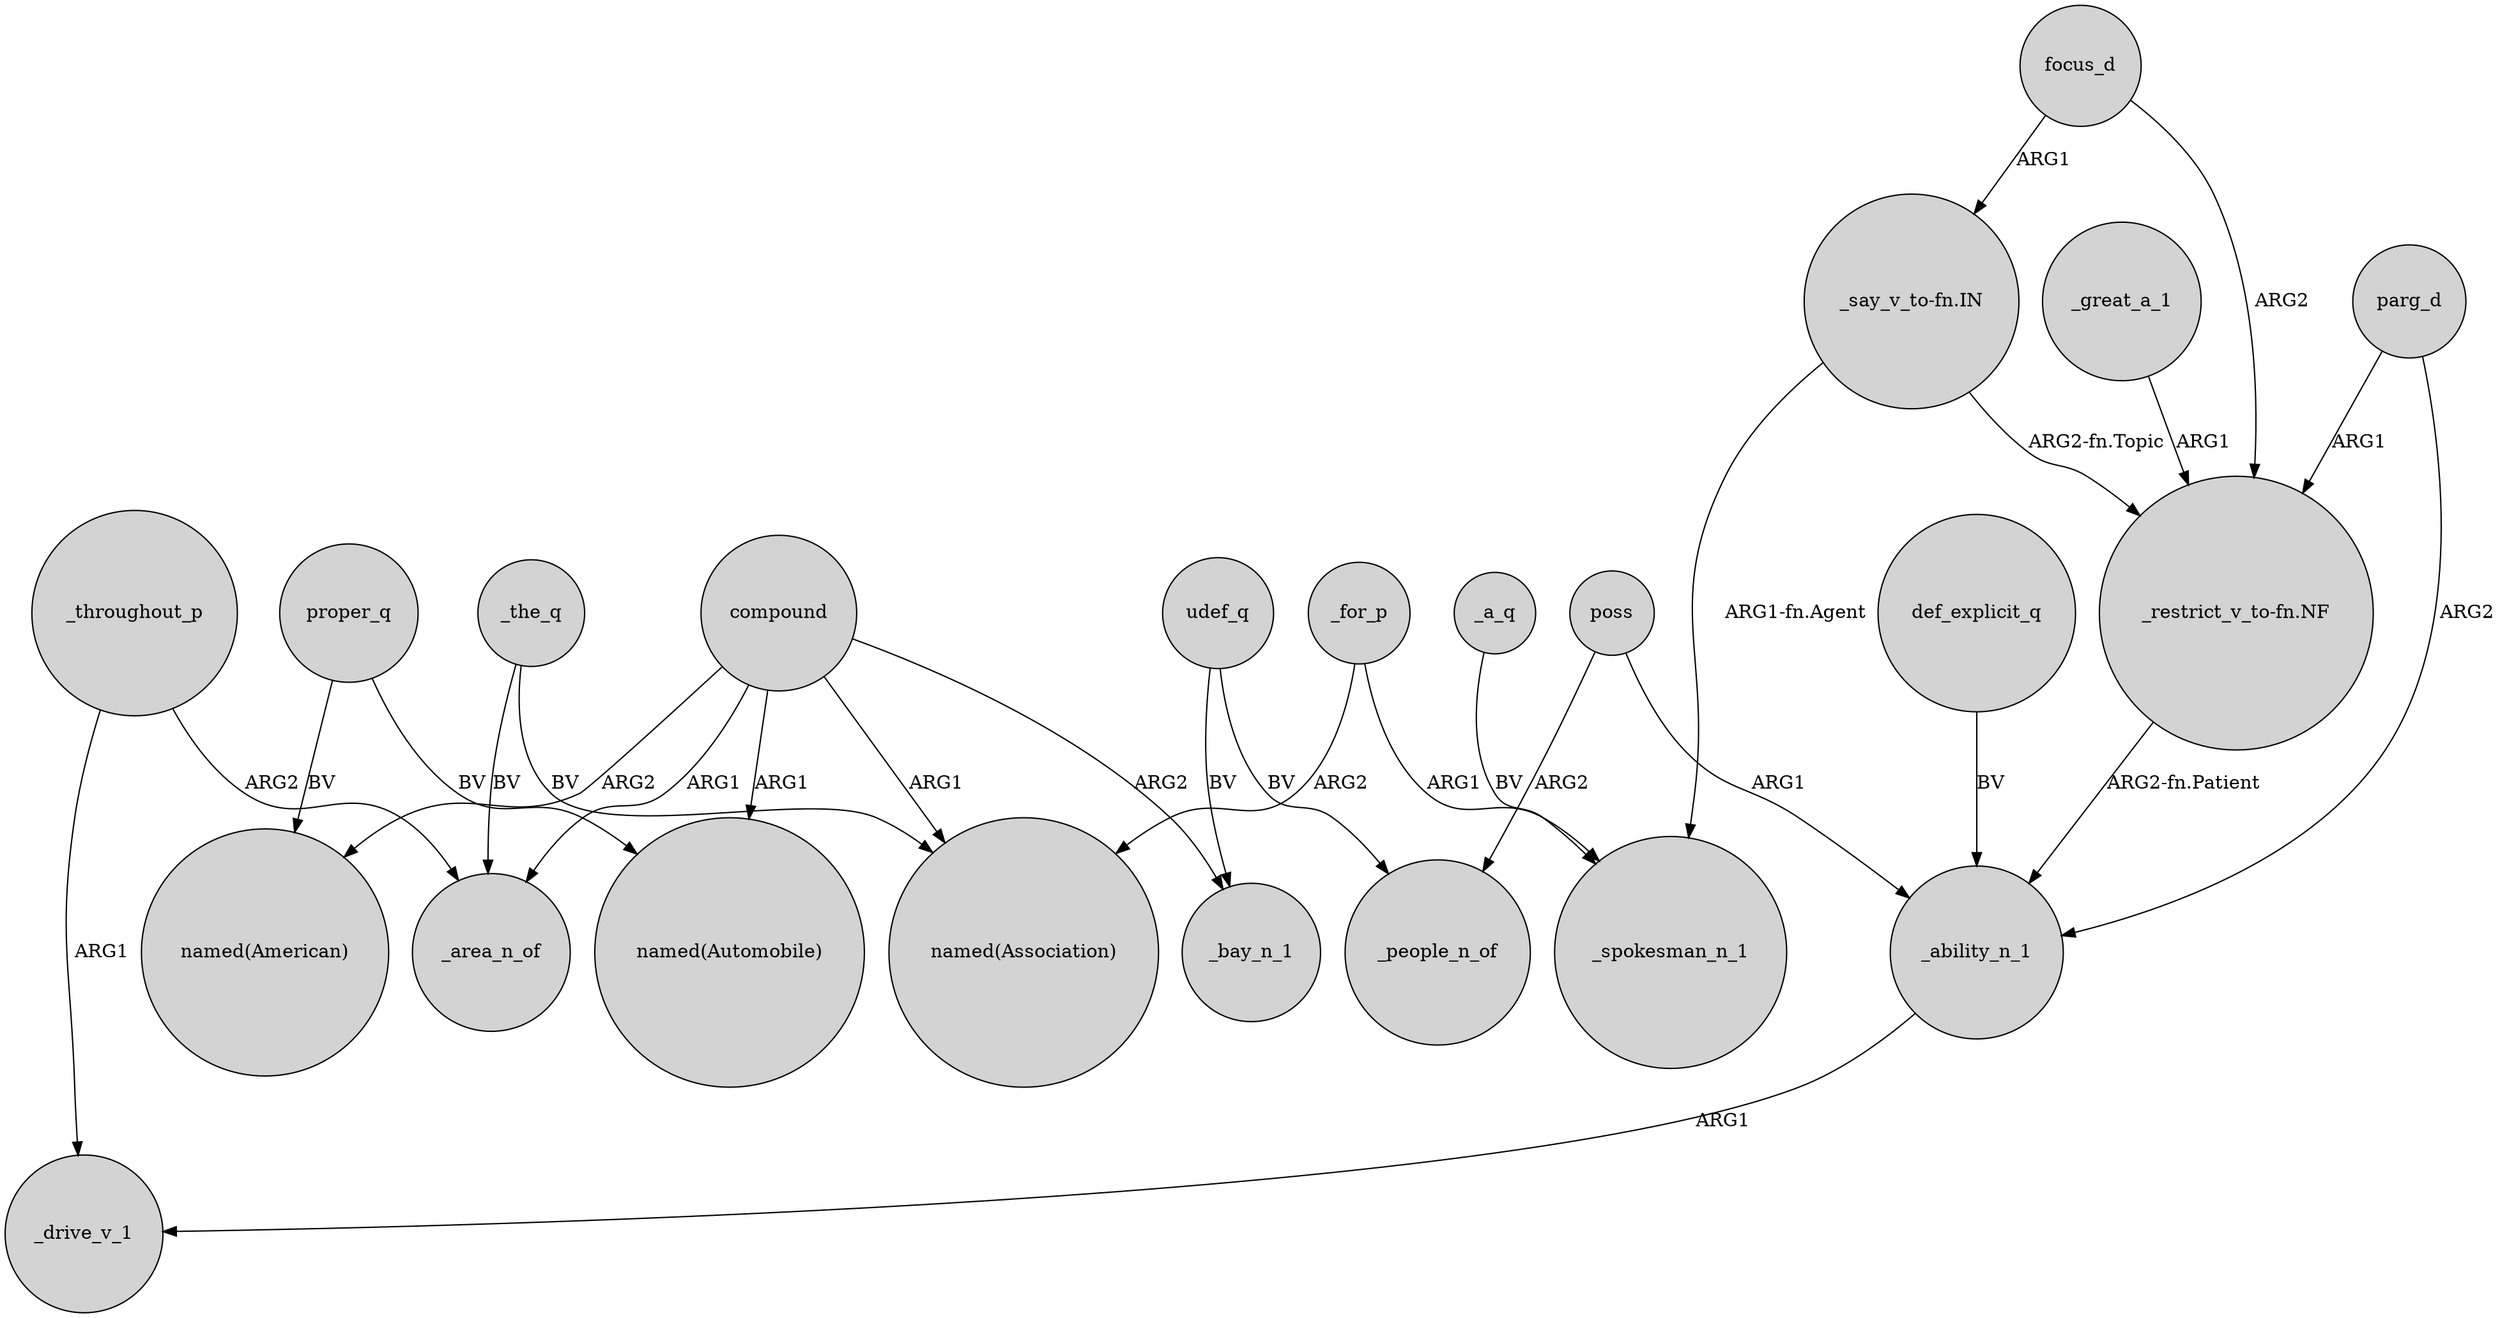digraph {
	node [shape=circle style=filled]
	"_restrict_v_to-fn.NF" -> _ability_n_1 [label="ARG2-fn.Patient"]
	_for_p -> _spokesman_n_1 [label=ARG1]
	poss -> _people_n_of [label=ARG2]
	proper_q -> "named(Automobile)" [label=BV]
	parg_d -> "_restrict_v_to-fn.NF" [label=ARG1]
	proper_q -> "named(American)" [label=BV]
	"_say_v_to-fn.IN" -> "_restrict_v_to-fn.NF" [label="ARG2-fn.Topic"]
	_great_a_1 -> "_restrict_v_to-fn.NF" [label=ARG1]
	compound -> "named(Automobile)" [label=ARG1]
	compound -> _bay_n_1 [label=ARG2]
	focus_d -> "_restrict_v_to-fn.NF" [label=ARG2]
	compound -> "named(American)" [label=ARG2]
	"_say_v_to-fn.IN" -> _spokesman_n_1 [label="ARG1-fn.Agent"]
	poss -> _ability_n_1 [label=ARG1]
	def_explicit_q -> _ability_n_1 [label=BV]
	udef_q -> _people_n_of [label=BV]
	_throughout_p -> _drive_v_1 [label=ARG1]
	_throughout_p -> _area_n_of [label=ARG2]
	_the_q -> _area_n_of [label=BV]
	_for_p -> "named(Association)" [label=ARG2]
	_the_q -> "named(Association)" [label=BV]
	parg_d -> _ability_n_1 [label=ARG2]
	_a_q -> _spokesman_n_1 [label=BV]
	compound -> "named(Association)" [label=ARG1]
	compound -> _area_n_of [label=ARG1]
	_ability_n_1 -> _drive_v_1 [label=ARG1]
	udef_q -> _bay_n_1 [label=BV]
	focus_d -> "_say_v_to-fn.IN" [label=ARG1]
}
